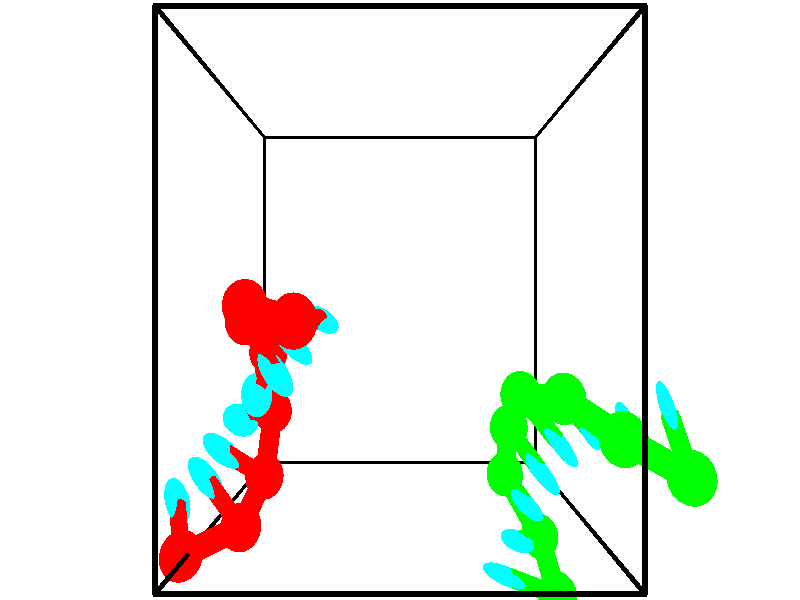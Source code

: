 // switches for output
#declare DRAW_BASES = 1; // possible values are 0, 1; only relevant for DNA ribbons
#declare DRAW_BASES_TYPE = 3; // possible values are 1, 2, 3; only relevant for DNA ribbons
#declare DRAW_FOG = 0; // set to 1 to enable fog

#include "colors.inc"

#include "transforms.inc"
background { rgb <1, 1, 1>}

#default {
   normal{
       ripples 0.25
       frequency 0.20
       turbulence 0.2
       lambda 5
   }
	finish {
		phong 0.1
		phong_size 40.
	}
}

// original window dimensions: 1024x640


// camera settings

camera {
	sky <-0, 1, 0>
	up <-0, 1, 0>
	right 1.6 * <1, 0, 0>
	location <2.5, 2.5, 11.1562>
	look_at <2.5, 2.5, 2.5>
	direction <0, 0, -8.6562>
	angle 67.0682
}


# declare cpy_camera_pos = <2.5, 2.5, 11.1562>;
# if (DRAW_FOG = 1)
fog {
	fog_type 2
	up vnormalize(cpy_camera_pos)
	color rgbt<1,1,1,0.3>
	distance 1e-5
	fog_alt 3e-3
	fog_offset 4
}
# end


// LIGHTS

# declare lum = 6;
global_settings {
	ambient_light rgb lum * <0.05, 0.05, 0.05>
	max_trace_level 15
}# declare cpy_direct_light_amount = 0.25;
light_source
{	1000 * <-1, -1, 1>,
	rgb lum * cpy_direct_light_amount
	parallel
}

light_source
{	1000 * <1, 1, -1>,
	rgb lum * cpy_direct_light_amount
	parallel
}

// strand 0

// nucleotide -1

// particle -1
sphere {
	<1.380090, 2.315734, 4.813543> 0.250000
	pigment { color rgbt <1,0,0,0> }
	no_shadow
}
cylinder {
	<1.500618, 2.312969, 4.432144>,  <1.572935, 2.311311, 4.203305>, 0.100000
	pigment { color rgbt <1,0,0,0> }
	no_shadow
}
cylinder {
	<1.500618, 2.312969, 4.432144>,  <1.380090, 2.315734, 4.813543>, 0.100000
	pigment { color rgbt <1,0,0,0> }
	no_shadow
}

// particle -1
sphere {
	<1.500618, 2.312969, 4.432144> 0.100000
	pigment { color rgbt <1,0,0,0> }
	no_shadow
}
sphere {
	0, 1
	scale<0.080000,0.200000,0.300000>
	matrix <-0.571884, -0.801469, -0.174915,
		-0.762991, 0.597996, -0.245450,
		0.301319, -0.006911, -0.953498,
		1.591014, 2.310896, 4.146095>
	pigment { color rgbt <0,1,1,0> }
	no_shadow
}
cylinder {
	<0.759070, 2.446452, 4.372178>,  <1.380090, 2.315734, 4.813543>, 0.130000
	pigment { color rgbt <1,0,0,0> }
	no_shadow
}

// nucleotide -1

// particle -1
sphere {
	<0.759070, 2.446452, 4.372178> 0.250000
	pigment { color rgbt <1,0,0,0> }
	no_shadow
}
cylinder {
	<1.030518, 2.225527, 4.178508>,  <1.193386, 2.092972, 4.062305>, 0.100000
	pigment { color rgbt <1,0,0,0> }
	no_shadow
}
cylinder {
	<1.030518, 2.225527, 4.178508>,  <0.759070, 2.446452, 4.372178>, 0.100000
	pigment { color rgbt <1,0,0,0> }
	no_shadow
}

// particle -1
sphere {
	<1.030518, 2.225527, 4.178508> 0.100000
	pigment { color rgbt <1,0,0,0> }
	no_shadow
}
sphere {
	0, 1
	scale<0.080000,0.200000,0.300000>
	matrix <-0.708257, -0.666675, -0.232198,
		-0.194542, 0.500495, -0.843598,
		0.678620, -0.552313, -0.484176,
		1.234103, 2.059833, 4.033255>
	pigment { color rgbt <0,1,1,0> }
	no_shadow
}
cylinder {
	<0.577573, 2.277979, 3.634493>,  <0.759070, 2.446452, 4.372178>, 0.130000
	pigment { color rgbt <1,0,0,0> }
	no_shadow
}

// nucleotide -1

// particle -1
sphere {
	<0.577573, 2.277979, 3.634493> 0.250000
	pigment { color rgbt <1,0,0,0> }
	no_shadow
}
cylinder {
	<0.815737, 1.984962, 3.766475>,  <0.958635, 1.809152, 3.845664>, 0.100000
	pigment { color rgbt <1,0,0,0> }
	no_shadow
}
cylinder {
	<0.815737, 1.984962, 3.766475>,  <0.577573, 2.277979, 3.634493>, 0.100000
	pigment { color rgbt <1,0,0,0> }
	no_shadow
}

// particle -1
sphere {
	<0.815737, 1.984962, 3.766475> 0.100000
	pigment { color rgbt <1,0,0,0> }
	no_shadow
}
sphere {
	0, 1
	scale<0.080000,0.200000,0.300000>
	matrix <-0.606114, -0.679131, -0.414013,
		0.527364, 0.046518, -0.848365,
		0.595410, -0.732542, 0.329954,
		0.994360, 1.765200, 3.865461>
	pigment { color rgbt <0,1,1,0> }
	no_shadow
}
cylinder {
	<0.748539, 1.925760, 3.111807>,  <0.577573, 2.277979, 3.634493>, 0.130000
	pigment { color rgbt <1,0,0,0> }
	no_shadow
}

// nucleotide -1

// particle -1
sphere {
	<0.748539, 1.925760, 3.111807> 0.250000
	pigment { color rgbt <1,0,0,0> }
	no_shadow
}
cylinder {
	<0.737587, 1.696751, 3.439579>,  <0.731016, 1.559345, 3.636242>, 0.100000
	pigment { color rgbt <1,0,0,0> }
	no_shadow
}
cylinder {
	<0.737587, 1.696751, 3.439579>,  <0.748539, 1.925760, 3.111807>, 0.100000
	pigment { color rgbt <1,0,0,0> }
	no_shadow
}

// particle -1
sphere {
	<0.737587, 1.696751, 3.439579> 0.100000
	pigment { color rgbt <1,0,0,0> }
	no_shadow
}
sphere {
	0, 1
	scale<0.080000,0.200000,0.300000>
	matrix <-0.603645, -0.643929, -0.470072,
		0.796783, -0.507516, -0.327971,
		-0.027379, -0.572523, 0.819431,
		0.729373, 1.524994, 3.685408>
	pigment { color rgbt <0,1,1,0> }
	no_shadow
}
cylinder {
	<0.765301, 1.231399, 2.895403>,  <0.748539, 1.925760, 3.111807>, 0.130000
	pigment { color rgbt <1,0,0,0> }
	no_shadow
}

// nucleotide -1

// particle -1
sphere {
	<0.765301, 1.231399, 2.895403> 0.250000
	pigment { color rgbt <1,0,0,0> }
	no_shadow
}
cylinder {
	<0.609167, 1.235807, 3.263646>,  <0.515487, 1.238452, 3.484592>, 0.100000
	pigment { color rgbt <1,0,0,0> }
	no_shadow
}
cylinder {
	<0.609167, 1.235807, 3.263646>,  <0.765301, 1.231399, 2.895403>, 0.100000
	pigment { color rgbt <1,0,0,0> }
	no_shadow
}

// particle -1
sphere {
	<0.609167, 1.235807, 3.263646> 0.100000
	pigment { color rgbt <1,0,0,0> }
	no_shadow
}
sphere {
	0, 1
	scale<0.080000,0.200000,0.300000>
	matrix <-0.706170, -0.645167, -0.291691,
		0.590730, -0.763962, 0.259614,
		-0.390336, 0.011021, 0.920607,
		0.492066, 1.239114, 3.539828>
	pigment { color rgbt <0,1,1,0> }
	no_shadow
}
cylinder {
	<0.681372, 0.524174, 3.049530>,  <0.765301, 1.231399, 2.895403>, 0.130000
	pigment { color rgbt <1,0,0,0> }
	no_shadow
}

// nucleotide -1

// particle -1
sphere {
	<0.681372, 0.524174, 3.049530> 0.250000
	pigment { color rgbt <1,0,0,0> }
	no_shadow
}
cylinder {
	<0.422859, 0.734768, 3.270485>,  <0.267751, 0.861124, 3.403058>, 0.100000
	pigment { color rgbt <1,0,0,0> }
	no_shadow
}
cylinder {
	<0.422859, 0.734768, 3.270485>,  <0.681372, 0.524174, 3.049530>, 0.100000
	pigment { color rgbt <1,0,0,0> }
	no_shadow
}

// particle -1
sphere {
	<0.422859, 0.734768, 3.270485> 0.100000
	pigment { color rgbt <1,0,0,0> }
	no_shadow
}
sphere {
	0, 1
	scale<0.080000,0.200000,0.300000>
	matrix <-0.712070, -0.676334, -0.188489,
		0.274362, -0.515156, 0.811997,
		-0.646283, 0.526485, 0.552388,
		0.228974, 0.892713, 3.436201>
	pigment { color rgbt <0,1,1,0> }
	no_shadow
}
cylinder {
	<0.494697, 0.114727, 3.552958>,  <0.681372, 0.524174, 3.049530>, 0.130000
	pigment { color rgbt <1,0,0,0> }
	no_shadow
}

// nucleotide -1

// particle -1
sphere {
	<0.494697, 0.114727, 3.552958> 0.250000
	pigment { color rgbt <1,0,0,0> }
	no_shadow
}
cylinder {
	<0.215269, 0.387211, 3.465364>,  <0.047612, 0.550701, 3.412809>, 0.100000
	pigment { color rgbt <1,0,0,0> }
	no_shadow
}
cylinder {
	<0.215269, 0.387211, 3.465364>,  <0.494697, 0.114727, 3.552958>, 0.100000
	pigment { color rgbt <1,0,0,0> }
	no_shadow
}

// particle -1
sphere {
	<0.215269, 0.387211, 3.465364> 0.100000
	pigment { color rgbt <1,0,0,0> }
	no_shadow
}
sphere {
	0, 1
	scale<0.080000,0.200000,0.300000>
	matrix <-0.645606, -0.732011, -0.217608,
		-0.308535, -0.010638, 0.951154,
		-0.698569, 0.681210, -0.218983,
		0.005698, 0.591574, 3.399670>
	pigment { color rgbt <0,1,1,0> }
	no_shadow
}
cylinder {
	<-0.138214, -0.071665, 3.879526>,  <0.494697, 0.114727, 3.552958>, 0.130000
	pigment { color rgbt <1,0,0,0> }
	no_shadow
}

// nucleotide -1

// particle -1
sphere {
	<-0.138214, -0.071665, 3.879526> 0.250000
	pigment { color rgbt <1,0,0,0> }
	no_shadow
}
cylinder {
	<-0.273064, 0.163015, 3.585009>,  <-0.353974, 0.303824, 3.408298>, 0.100000
	pigment { color rgbt <1,0,0,0> }
	no_shadow
}
cylinder {
	<-0.273064, 0.163015, 3.585009>,  <-0.138214, -0.071665, 3.879526>, 0.100000
	pigment { color rgbt <1,0,0,0> }
	no_shadow
}

// particle -1
sphere {
	<-0.273064, 0.163015, 3.585009> 0.100000
	pigment { color rgbt <1,0,0,0> }
	no_shadow
}
sphere {
	0, 1
	scale<0.080000,0.200000,0.300000>
	matrix <-0.770925, -0.620940, -0.141802,
		-0.540389, 0.519823, 0.661637,
		-0.337125, 0.586701, -0.736294,
		-0.374201, 0.339026, 3.364120>
	pigment { color rgbt <0,1,1,0> }
	no_shadow
}
// strand 1

// nucleotide -1

// particle -1
sphere {
	<4.532845, -0.685112, 3.353762> 0.250000
	pigment { color rgbt <0,1,0,0> }
	no_shadow
}
cylinder {
	<4.151146, -0.566265, 3.340286>,  <3.922127, -0.494957, 3.332201>, 0.100000
	pigment { color rgbt <0,1,0,0> }
	no_shadow
}
cylinder {
	<4.151146, -0.566265, 3.340286>,  <4.532845, -0.685112, 3.353762>, 0.100000
	pigment { color rgbt <0,1,0,0> }
	no_shadow
}

// particle -1
sphere {
	<4.151146, -0.566265, 3.340286> 0.100000
	pigment { color rgbt <0,1,0,0> }
	no_shadow
}
sphere {
	0, 1
	scale<0.080000,0.200000,0.300000>
	matrix <0.296242, 0.954683, 0.028654,
		0.040676, 0.017363, -0.999022,
		-0.954246, 0.297118, -0.033689,
		3.864872, -0.477130, 3.330179>
	pigment { color rgbt <0,1,1,0> }
	no_shadow
}
cylinder {
	<4.427955, -0.217304, 2.818275>,  <4.532845, -0.685112, 3.353762>, 0.130000
	pigment { color rgbt <0,1,0,0> }
	no_shadow
}

// nucleotide -1

// particle -1
sphere {
	<4.427955, -0.217304, 2.818275> 0.250000
	pigment { color rgbt <0,1,0,0> }
	no_shadow
}
cylinder {
	<4.192848, -0.143938, 3.133461>,  <4.051784, -0.099918, 3.322572>, 0.100000
	pigment { color rgbt <0,1,0,0> }
	no_shadow
}
cylinder {
	<4.192848, -0.143938, 3.133461>,  <4.427955, -0.217304, 2.818275>, 0.100000
	pigment { color rgbt <0,1,0,0> }
	no_shadow
}

// particle -1
sphere {
	<4.192848, -0.143938, 3.133461> 0.100000
	pigment { color rgbt <0,1,0,0> }
	no_shadow
}
sphere {
	0, 1
	scale<0.080000,0.200000,0.300000>
	matrix <0.367180, 0.928353, 0.057798,
		-0.720908, 0.323296, -0.613002,
		-0.587768, 0.183415, 0.787964,
		4.016518, -0.088913, 3.369850>
	pigment { color rgbt <0,1,1,0> }
	no_shadow
}
cylinder {
	<3.964327, 0.468155, 2.713098>,  <4.427955, -0.217304, 2.818275>, 0.130000
	pigment { color rgbt <0,1,0,0> }
	no_shadow
}

// nucleotide -1

// particle -1
sphere {
	<3.964327, 0.468155, 2.713098> 0.250000
	pigment { color rgbt <0,1,0,0> }
	no_shadow
}
cylinder {
	<4.060951, 0.372966, 3.089399>,  <4.118926, 0.315852, 3.315180>, 0.100000
	pigment { color rgbt <0,1,0,0> }
	no_shadow
}
cylinder {
	<4.060951, 0.372966, 3.089399>,  <3.964327, 0.468155, 2.713098>, 0.100000
	pigment { color rgbt <0,1,0,0> }
	no_shadow
}

// particle -1
sphere {
	<4.060951, 0.372966, 3.089399> 0.100000
	pigment { color rgbt <0,1,0,0> }
	no_shadow
}
sphere {
	0, 1
	scale<0.080000,0.200000,0.300000>
	matrix <0.441921, 0.890075, 0.111679,
		-0.863918, 0.388761, 0.320172,
		0.241561, -0.237972, 0.940754,
		4.133420, 0.301574, 3.371625>
	pigment { color rgbt <0,1,1,0> }
	no_shadow
}
cylinder {
	<3.959951, 1.074037, 3.051612>,  <3.964327, 0.468155, 2.713098>, 0.130000
	pigment { color rgbt <0,1,0,0> }
	no_shadow
}

// nucleotide -1

// particle -1
sphere {
	<3.959951, 1.074037, 3.051612> 0.250000
	pigment { color rgbt <0,1,0,0> }
	no_shadow
}
cylinder {
	<4.153297, 0.844944, 3.316439>,  <4.269305, 0.707487, 3.475335>, 0.100000
	pigment { color rgbt <0,1,0,0> }
	no_shadow
}
cylinder {
	<4.153297, 0.844944, 3.316439>,  <3.959951, 1.074037, 3.051612>, 0.100000
	pigment { color rgbt <0,1,0,0> }
	no_shadow
}

// particle -1
sphere {
	<4.153297, 0.844944, 3.316439> 0.100000
	pigment { color rgbt <0,1,0,0> }
	no_shadow
}
sphere {
	0, 1
	scale<0.080000,0.200000,0.300000>
	matrix <0.591616, 0.771157, 0.235174,
		-0.645250, 0.278014, 0.711590,
		0.483366, -0.572734, 0.662067,
		4.298307, 0.673123, 3.515059>
	pigment { color rgbt <0,1,1,0> }
	no_shadow
}
cylinder {
	<4.015795, 1.505252, 3.568908>,  <3.959951, 1.074037, 3.051612>, 0.130000
	pigment { color rgbt <0,1,0,0> }
	no_shadow
}

// nucleotide -1

// particle -1
sphere {
	<4.015795, 1.505252, 3.568908> 0.250000
	pigment { color rgbt <0,1,0,0> }
	no_shadow
}
cylinder {
	<4.290237, 1.216458, 3.604673>,  <4.454903, 1.043181, 3.626132>, 0.100000
	pigment { color rgbt <0,1,0,0> }
	no_shadow
}
cylinder {
	<4.290237, 1.216458, 3.604673>,  <4.015795, 1.505252, 3.568908>, 0.100000
	pigment { color rgbt <0,1,0,0> }
	no_shadow
}

// particle -1
sphere {
	<4.290237, 1.216458, 3.604673> 0.100000
	pigment { color rgbt <0,1,0,0> }
	no_shadow
}
sphere {
	0, 1
	scale<0.080000,0.200000,0.300000>
	matrix <0.670572, 0.675283, 0.307125,
		-0.282118, -0.150763, 0.947460,
		0.686107, -0.721985, 0.089412,
		4.496069, 0.999862, 3.631497>
	pigment { color rgbt <0,1,1,0> }
	no_shadow
}
cylinder {
	<4.388205, 1.551090, 4.194307>,  <4.015795, 1.505252, 3.568908>, 0.130000
	pigment { color rgbt <0,1,0,0> }
	no_shadow
}

// nucleotide -1

// particle -1
sphere {
	<4.388205, 1.551090, 4.194307> 0.250000
	pigment { color rgbt <0,1,0,0> }
	no_shadow
}
cylinder {
	<4.631531, 1.341335, 3.955990>,  <4.777526, 1.215482, 3.812999>, 0.100000
	pigment { color rgbt <0,1,0,0> }
	no_shadow
}
cylinder {
	<4.631531, 1.341335, 3.955990>,  <4.388205, 1.551090, 4.194307>, 0.100000
	pigment { color rgbt <0,1,0,0> }
	no_shadow
}

// particle -1
sphere {
	<4.631531, 1.341335, 3.955990> 0.100000
	pigment { color rgbt <0,1,0,0> }
	no_shadow
}
sphere {
	0, 1
	scale<0.080000,0.200000,0.300000>
	matrix <0.792836, 0.436414, 0.425387,
		0.036945, -0.731136, 0.681231,
		0.608315, -0.524388, -0.595794,
		4.814025, 1.184018, 3.777252>
	pigment { color rgbt <0,1,1,0> }
	no_shadow
}
cylinder {
	<4.887383, 1.259150, 4.712257>,  <4.388205, 1.551090, 4.194307>, 0.130000
	pigment { color rgbt <0,1,0,0> }
	no_shadow
}

// nucleotide -1

// particle -1
sphere {
	<4.887383, 1.259150, 4.712257> 0.250000
	pigment { color rgbt <0,1,0,0> }
	no_shadow
}
cylinder {
	<5.037514, 1.289711, 4.342762>,  <5.127593, 1.308047, 4.121065>, 0.100000
	pigment { color rgbt <0,1,0,0> }
	no_shadow
}
cylinder {
	<5.037514, 1.289711, 4.342762>,  <4.887383, 1.259150, 4.712257>, 0.100000
	pigment { color rgbt <0,1,0,0> }
	no_shadow
}

// particle -1
sphere {
	<5.037514, 1.289711, 4.342762> 0.100000
	pigment { color rgbt <0,1,0,0> }
	no_shadow
}
sphere {
	0, 1
	scale<0.080000,0.200000,0.300000>
	matrix <0.806777, 0.463723, 0.366159,
		0.456334, -0.882680, 0.112409,
		0.375328, 0.076402, -0.923738,
		5.150112, 1.312631, 4.065640>
	pigment { color rgbt <0,1,1,0> }
	no_shadow
}
cylinder {
	<5.651993, 0.897307, 4.629445>,  <4.887383, 1.259150, 4.712257>, 0.130000
	pigment { color rgbt <0,1,0,0> }
	no_shadow
}

// nucleotide -1

// particle -1
sphere {
	<5.651993, 0.897307, 4.629445> 0.250000
	pigment { color rgbt <0,1,0,0> }
	no_shadow
}
cylinder {
	<5.612946, 1.214580, 4.389000>,  <5.589517, 1.404943, 4.244733>, 0.100000
	pigment { color rgbt <0,1,0,0> }
	no_shadow
}
cylinder {
	<5.612946, 1.214580, 4.389000>,  <5.651993, 0.897307, 4.629445>, 0.100000
	pigment { color rgbt <0,1,0,0> }
	no_shadow
}

// particle -1
sphere {
	<5.612946, 1.214580, 4.389000> 0.100000
	pigment { color rgbt <0,1,0,0> }
	no_shadow
}
sphere {
	0, 1
	scale<0.080000,0.200000,0.300000>
	matrix <0.895279, 0.333792, 0.295057,
		0.434679, -0.509359, -0.742703,
		-0.097618, 0.793181, -0.601111,
		5.583660, 1.452534, 4.208667>
	pigment { color rgbt <0,1,1,0> }
	no_shadow
}
// box output
cylinder {
	<0.000000, 0.000000, 0.000000>,  <5.000000, 0.000000, 0.000000>, 0.025000
	pigment { color rgbt <0,0,0,0> }
	no_shadow
}
cylinder {
	<0.000000, 0.000000, 0.000000>,  <0.000000, 5.000000, 0.000000>, 0.025000
	pigment { color rgbt <0,0,0,0> }
	no_shadow
}
cylinder {
	<0.000000, 0.000000, 0.000000>,  <0.000000, 0.000000, 5.000000>, 0.025000
	pigment { color rgbt <0,0,0,0> }
	no_shadow
}
cylinder {
	<5.000000, 5.000000, 5.000000>,  <0.000000, 5.000000, 5.000000>, 0.025000
	pigment { color rgbt <0,0,0,0> }
	no_shadow
}
cylinder {
	<5.000000, 5.000000, 5.000000>,  <5.000000, 0.000000, 5.000000>, 0.025000
	pigment { color rgbt <0,0,0,0> }
	no_shadow
}
cylinder {
	<5.000000, 5.000000, 5.000000>,  <5.000000, 5.000000, 0.000000>, 0.025000
	pigment { color rgbt <0,0,0,0> }
	no_shadow
}
cylinder {
	<0.000000, 0.000000, 5.000000>,  <0.000000, 5.000000, 5.000000>, 0.025000
	pigment { color rgbt <0,0,0,0> }
	no_shadow
}
cylinder {
	<0.000000, 0.000000, 5.000000>,  <5.000000, 0.000000, 5.000000>, 0.025000
	pigment { color rgbt <0,0,0,0> }
	no_shadow
}
cylinder {
	<5.000000, 5.000000, 0.000000>,  <0.000000, 5.000000, 0.000000>, 0.025000
	pigment { color rgbt <0,0,0,0> }
	no_shadow
}
cylinder {
	<5.000000, 5.000000, 0.000000>,  <5.000000, 0.000000, 0.000000>, 0.025000
	pigment { color rgbt <0,0,0,0> }
	no_shadow
}
cylinder {
	<5.000000, 0.000000, 5.000000>,  <5.000000, 0.000000, 0.000000>, 0.025000
	pigment { color rgbt <0,0,0,0> }
	no_shadow
}
cylinder {
	<0.000000, 5.000000, 0.000000>,  <0.000000, 5.000000, 5.000000>, 0.025000
	pigment { color rgbt <0,0,0,0> }
	no_shadow
}
// end of box output
